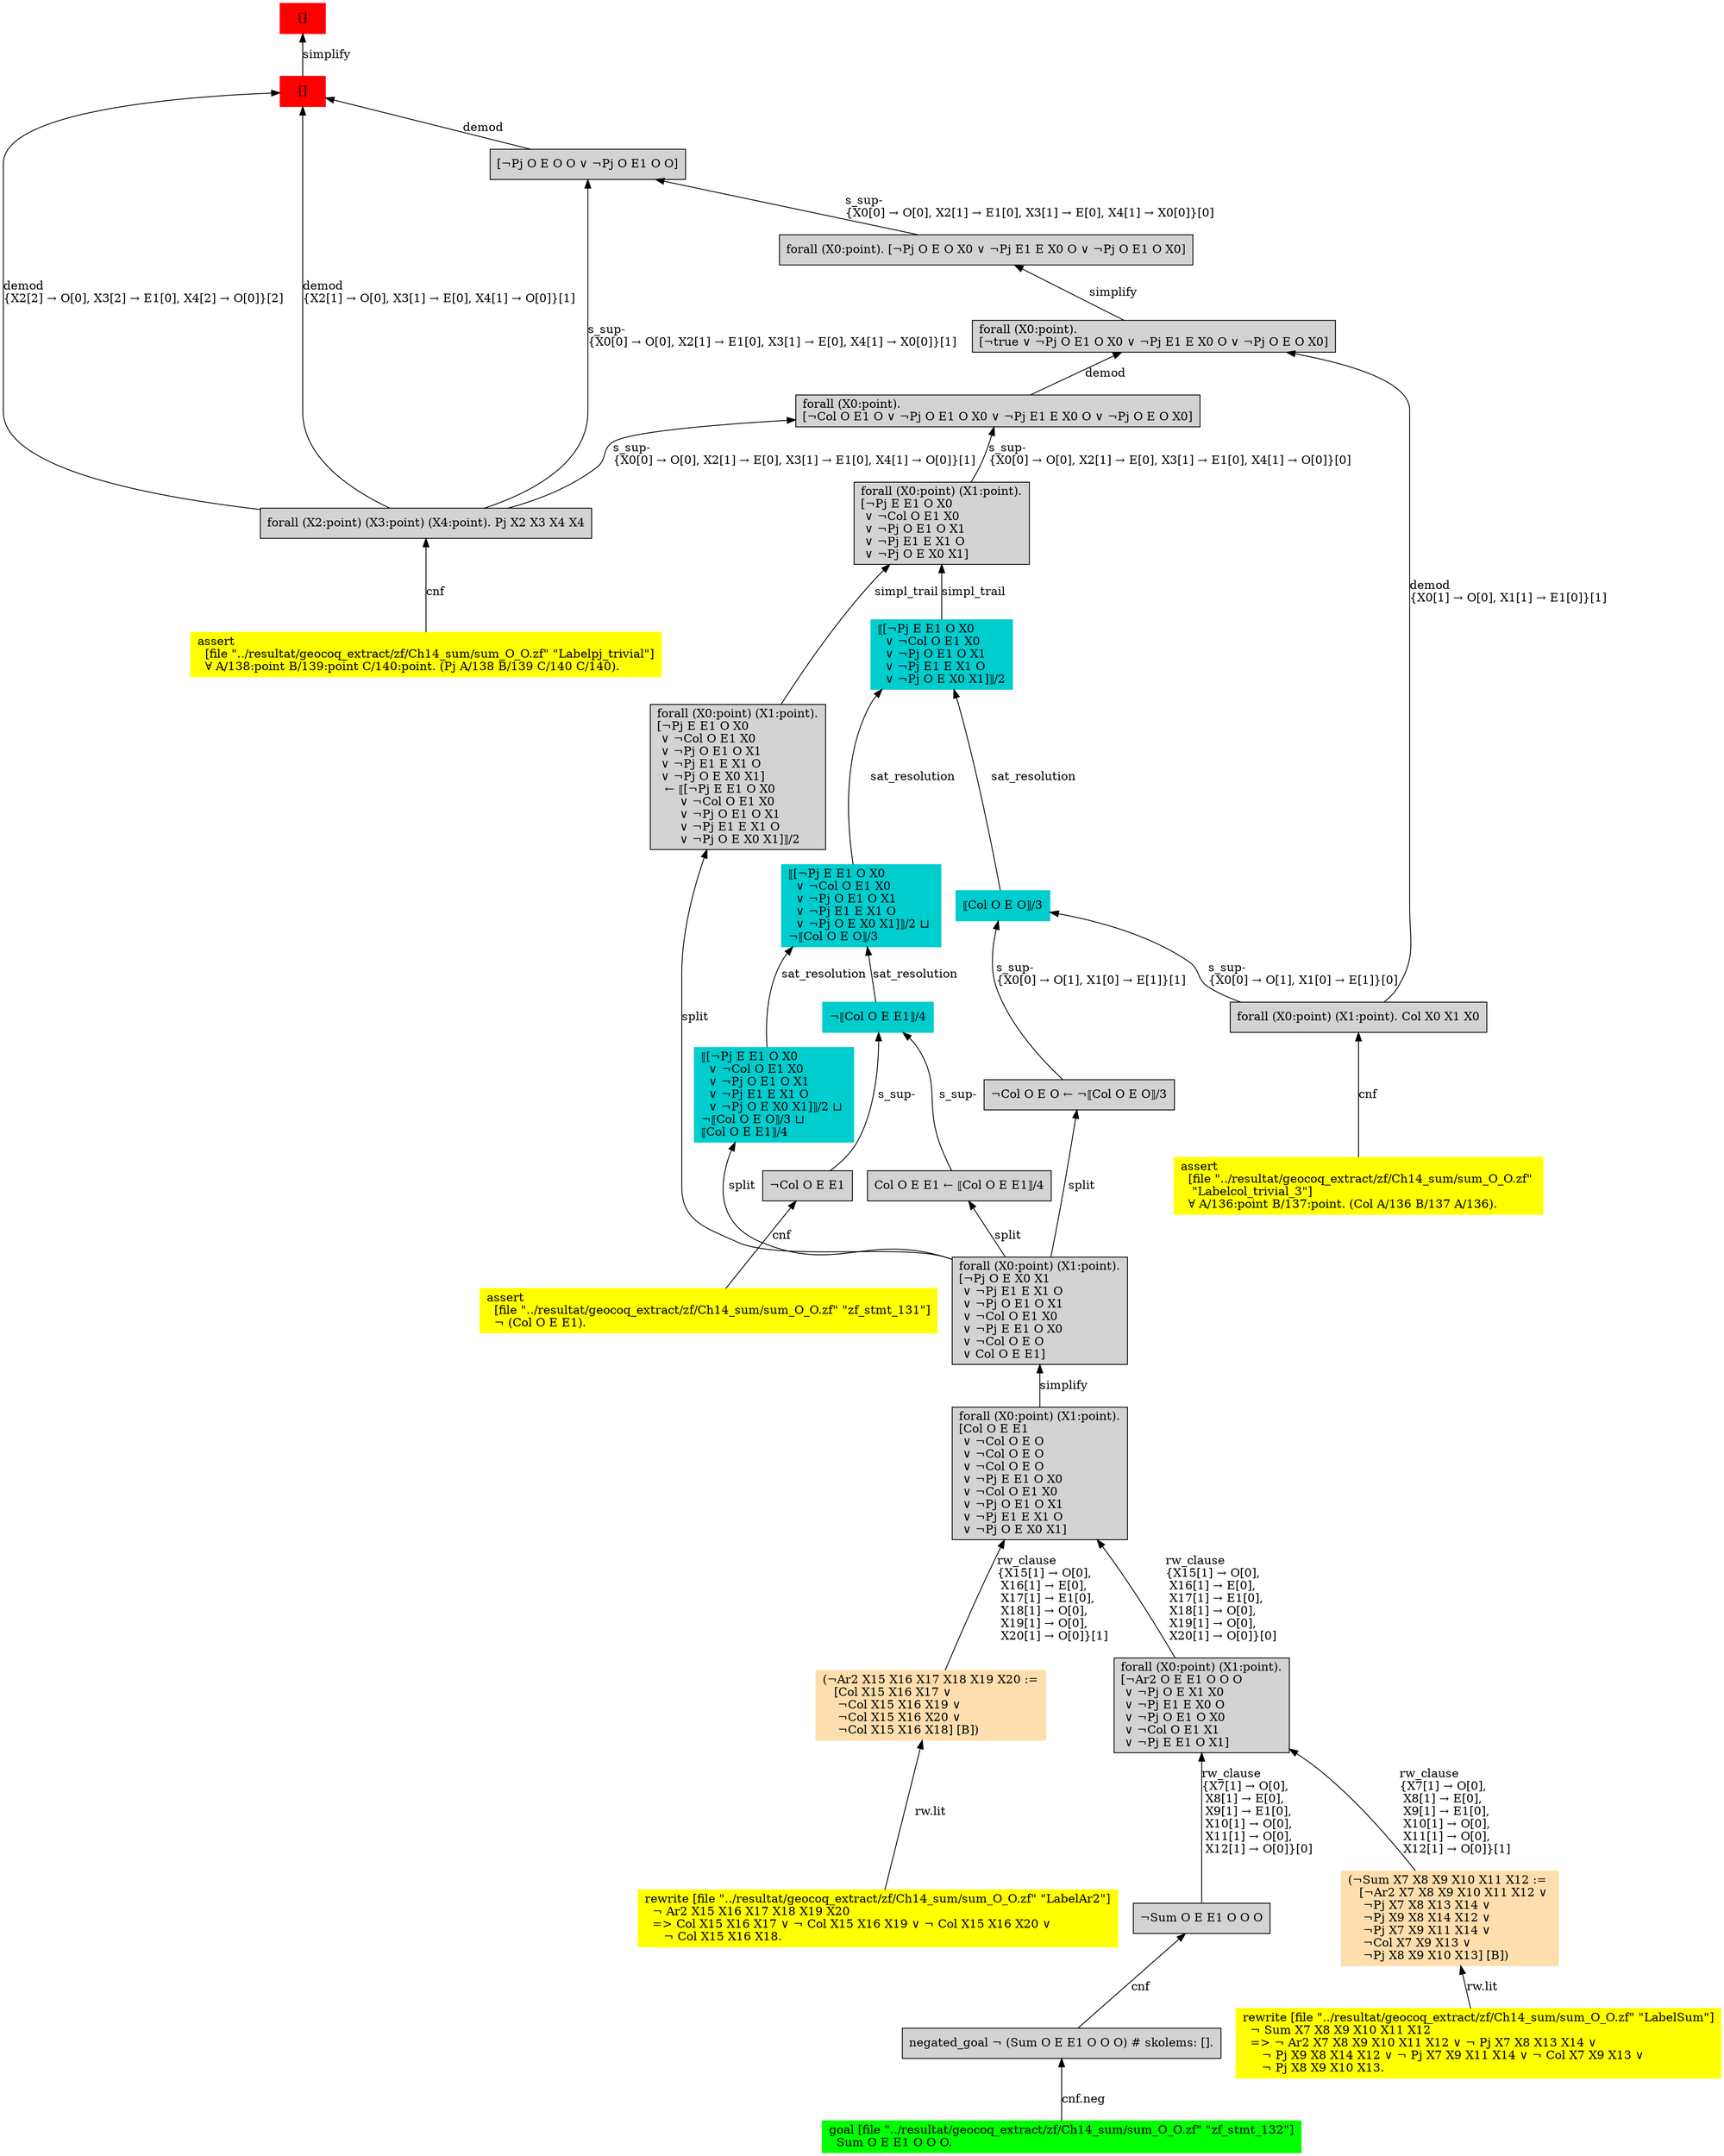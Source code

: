 digraph "unsat_graph" {
  vertex_0 [color=red, label="[]", shape=box, style=filled];
  vertex_0 -> vertex_1 [label="simplify", dir="back"];
  vertex_1 [color=red, label="[]", shape=box, style=filled];
  vertex_1 -> vertex_2 [label="demod\l\{X2[2] → O[0], X3[2] → E1[0], X4[2] → O[0]\}[2]\l", dir="back"];
  vertex_2 [shape=box, label="forall (X2:point) (X3:point) (X4:point). Pj X2 X3 X4 X4\l", style=filled];
  vertex_2 -> vertex_3 [label="cnf", dir="back"];
  vertex_3 [color=yellow, shape=box, label="assert\l  [file \"../resultat/geocoq_extract/zf/Ch14_sum/sum_O_O.zf\" \"Labelpj_trivial\"]\l  ∀ A/138:point B/139:point C/140:point. (Pj A/138 B/139 C/140 C/140).\l", style=filled];
  vertex_1 -> vertex_2 [label="demod\l\{X2[1] → O[0], X3[1] → E[0], X4[1] → O[0]\}[1]\l", dir="back"];
  vertex_1 -> vertex_4 [label="demod", dir="back"];
  vertex_4 [shape=box, label="[¬Pj O E O O ∨ ¬Pj O E1 O O]\l", style=filled];
  vertex_4 -> vertex_5 [label="s_sup-\l\{X0[0] → O[0], X2[1] → E1[0], X3[1] → E[0], X4[1] → X0[0]\}[0]\l", dir="back"];
  vertex_5 [shape=box, label="forall (X0:point). [¬Pj O E O X0 ∨ ¬Pj E1 E X0 O ∨ ¬Pj O E1 O X0]\l", style=filled];
  vertex_5 -> vertex_6 [label="simplify", dir="back"];
  vertex_6 [shape=box, label="forall (X0:point).\l[¬true ∨ ¬Pj O E1 O X0 ∨ ¬Pj E1 E X0 O ∨ ¬Pj O E O X0]\l", style=filled];
  vertex_6 -> vertex_7 [label="demod\l\{X0[1] → O[0], X1[1] → E1[0]\}[1]\l", dir="back"];
  vertex_7 [shape=box, label="forall (X0:point) (X1:point). Col X0 X1 X0\l", style=filled];
  vertex_7 -> vertex_8 [label="cnf", dir="back"];
  vertex_8 [color=yellow, shape=box, label="assert\l  [file \"../resultat/geocoq_extract/zf/Ch14_sum/sum_O_O.zf\" \l   \"Labelcol_trivial_3\"]\l  ∀ A/136:point B/137:point. (Col A/136 B/137 A/136).\l", style=filled];
  vertex_6 -> vertex_9 [label="demod", dir="back"];
  vertex_9 [shape=box, label="forall (X0:point).\l[¬Col O E1 O ∨ ¬Pj O E1 O X0 ∨ ¬Pj E1 E X0 O ∨ ¬Pj O E O X0]\l", style=filled];
  vertex_9 -> vertex_10 [label="s_sup-\l\{X0[0] → O[0], X2[1] → E[0], X3[1] → E1[0], X4[1] → O[0]\}[0]\l", dir="back"];
  vertex_10 [shape=box, label="forall (X0:point) (X1:point).\l[¬Pj E E1 O X0\l ∨ ¬Col O E1 X0\l ∨ ¬Pj O E1 O X1\l ∨ ¬Pj E1 E X1 O\l ∨ ¬Pj O E X0 X1]\l", style=filled];
  vertex_10 -> vertex_11 [label="simpl_trail", dir="back"];
  vertex_11 [color=cyan3, shape=box, label="⟦[¬Pj E E1 O X0\l  ∨ ¬Col O E1 X0\l  ∨ ¬Pj O E1 O X1\l  ∨ ¬Pj E1 E X1 O\l  ∨ ¬Pj O E X0 X1]⟧/2\l", style=filled];
  vertex_11 -> vertex_12 [label="sat_resolution", dir="back"];
  vertex_12 [color=cyan3, shape=box, label="⟦Col O E O⟧/3\l", style=filled];
  vertex_12 -> vertex_13 [label="s_sup-\l\{X0[0] → O[1], X1[0] → E[1]\}[1]\l", dir="back"];
  vertex_13 [shape=box, label="¬Col O E O ← ¬⟦Col O E O⟧/3\l", style=filled];
  vertex_13 -> vertex_14 [label="split", dir="back"];
  vertex_14 [shape=box, label="forall (X0:point) (X1:point).\l[¬Pj O E X0 X1\l ∨ ¬Pj E1 E X1 O\l ∨ ¬Pj O E1 O X1\l ∨ ¬Col O E1 X0\l ∨ ¬Pj E E1 O X0\l ∨ ¬Col O E O\l ∨ Col O E E1]\l", style=filled];
  vertex_14 -> vertex_15 [label="simplify", dir="back"];
  vertex_15 [shape=box, label="forall (X0:point) (X1:point).\l[Col O E E1\l ∨ ¬Col O E O\l ∨ ¬Col O E O\l ∨ ¬Col O E O\l ∨ ¬Pj E E1 O X0\l ∨ ¬Col O E1 X0\l ∨ ¬Pj O E1 O X1\l ∨ ¬Pj E1 E X1 O\l ∨ ¬Pj O E X0 X1]\l", style=filled];
  vertex_15 -> vertex_16 [label="rw_clause\l\{X15[1] → O[0], \l X16[1] → E[0], \l X17[1] → E1[0], \l X18[1] → O[0], \l X19[1] → O[0], \l X20[1] → O[0]\}[1]\l", dir="back"];
  vertex_16 [color=navajowhite, shape=box, label="(¬Ar2 X15 X16 X17 X18 X19 X20 :=\l   [Col X15 X16 X17 ∨ \l    ¬Col X15 X16 X19 ∨ \l    ¬Col X15 X16 X20 ∨ \l    ¬Col X15 X16 X18] [B])\l", style=filled];
  vertex_16 -> vertex_17 [label="rw.lit", dir="back"];
  vertex_17 [color=yellow, shape=box, label="rewrite [file \"../resultat/geocoq_extract/zf/Ch14_sum/sum_O_O.zf\" \"LabelAr2\"]\l  ¬ Ar2 X15 X16 X17 X18 X19 X20\l  =\> Col X15 X16 X17 ∨ ¬ Col X15 X16 X19 ∨ ¬ Col X15 X16 X20 ∨ \l     ¬ Col X15 X16 X18.\l", style=filled];
  vertex_15 -> vertex_18 [label="rw_clause\l\{X15[1] → O[0], \l X16[1] → E[0], \l X17[1] → E1[0], \l X18[1] → O[0], \l X19[1] → O[0], \l X20[1] → O[0]\}[0]\l", dir="back"];
  vertex_18 [shape=box, label="forall (X0:point) (X1:point).\l[¬Ar2 O E E1 O O O\l ∨ ¬Pj O E X1 X0\l ∨ ¬Pj E1 E X0 O\l ∨ ¬Pj O E1 O X0\l ∨ ¬Col O E1 X1\l ∨ ¬Pj E E1 O X1]\l", style=filled];
  vertex_18 -> vertex_19 [label="rw_clause\l\{X7[1] → O[0], \l X8[1] → E[0], \l X9[1] → E1[0], \l X10[1] → O[0], \l X11[1] → O[0], \l X12[1] → O[0]\}[1]\l", dir="back"];
  vertex_19 [color=navajowhite, shape=box, label="(¬Sum X7 X8 X9 X10 X11 X12 :=\l   [¬Ar2 X7 X8 X9 X10 X11 X12 ∨ \l    ¬Pj X7 X8 X13 X14 ∨ \l    ¬Pj X9 X8 X14 X12 ∨ \l    ¬Pj X7 X9 X11 X14 ∨ \l    ¬Col X7 X9 X13 ∨ \l    ¬Pj X8 X9 X10 X13] [B])\l", style=filled];
  vertex_19 -> vertex_20 [label="rw.lit", dir="back"];
  vertex_20 [color=yellow, shape=box, label="rewrite [file \"../resultat/geocoq_extract/zf/Ch14_sum/sum_O_O.zf\" \"LabelSum\"]\l  ¬ Sum X7 X8 X9 X10 X11 X12\l  =\> ¬ Ar2 X7 X8 X9 X10 X11 X12 ∨ ¬ Pj X7 X8 X13 X14 ∨ \l     ¬ Pj X9 X8 X14 X12 ∨ ¬ Pj X7 X9 X11 X14 ∨ ¬ Col X7 X9 X13 ∨ \l     ¬ Pj X8 X9 X10 X13.\l", style=filled];
  vertex_18 -> vertex_21 [label="rw_clause\l\{X7[1] → O[0], \l X8[1] → E[0], \l X9[1] → E1[0], \l X10[1] → O[0], \l X11[1] → O[0], \l X12[1] → O[0]\}[0]\l", dir="back"];
  vertex_21 [shape=box, label="¬Sum O E E1 O O O\l", style=filled];
  vertex_21 -> vertex_22 [label="cnf", dir="back"];
  vertex_22 [shape=box, label="negated_goal ¬ (Sum O E E1 O O O) # skolems: [].\l", style=filled];
  vertex_22 -> vertex_23 [label="cnf.neg", dir="back"];
  vertex_23 [color=green, shape=box, label="goal [file \"../resultat/geocoq_extract/zf/Ch14_sum/sum_O_O.zf\" \"zf_stmt_132\"]\l  Sum O E E1 O O O.\l", style=filled];
  vertex_12 -> vertex_7 [label="s_sup-\l\{X0[0] → O[1], X1[0] → E[1]\}[0]\l", dir="back"];
  vertex_11 -> vertex_24 [label="sat_resolution", dir="back"];
  vertex_24 [color=cyan3, shape=box, label="⟦[¬Pj E E1 O X0\l  ∨ ¬Col O E1 X0\l  ∨ ¬Pj O E1 O X1\l  ∨ ¬Pj E1 E X1 O\l  ∨ ¬Pj O E X0 X1]⟧/2 ⊔ \l¬⟦Col O E O⟧/3\l", style=filled];
  vertex_24 -> vertex_25 [label="sat_resolution", dir="back"];
  vertex_25 [color=cyan3, shape=box, label="¬⟦Col O E E1⟧/4\l", style=filled];
  vertex_25 -> vertex_26 [label="s_sup-\l", dir="back"];
  vertex_26 [shape=box, label="¬Col O E E1\l", style=filled];
  vertex_26 -> vertex_27 [label="cnf", dir="back"];
  vertex_27 [color=yellow, shape=box, label="assert\l  [file \"../resultat/geocoq_extract/zf/Ch14_sum/sum_O_O.zf\" \"zf_stmt_131\"]\l  ¬ (Col O E E1).\l", style=filled];
  vertex_25 -> vertex_28 [label="s_sup-\l", dir="back"];
  vertex_28 [shape=box, label="Col O E E1 ← ⟦Col O E E1⟧/4\l", style=filled];
  vertex_28 -> vertex_14 [label="split", dir="back"];
  vertex_24 -> vertex_29 [label="sat_resolution", dir="back"];
  vertex_29 [color=cyan3, shape=box, label="⟦[¬Pj E E1 O X0\l  ∨ ¬Col O E1 X0\l  ∨ ¬Pj O E1 O X1\l  ∨ ¬Pj E1 E X1 O\l  ∨ ¬Pj O E X0 X1]⟧/2 ⊔ \l¬⟦Col O E O⟧/3 ⊔ \l⟦Col O E E1⟧/4\l", style=filled];
  vertex_29 -> vertex_14 [label="split", dir="back"];
  vertex_10 -> vertex_30 [label="simpl_trail", dir="back"];
  vertex_30 [shape=box, label="forall (X0:point) (X1:point).\l[¬Pj E E1 O X0\l ∨ ¬Col O E1 X0\l ∨ ¬Pj O E1 O X1\l ∨ ¬Pj E1 E X1 O\l ∨ ¬Pj O E X0 X1]\l  ← ⟦[¬Pj E E1 O X0\l      ∨ ¬Col O E1 X0\l      ∨ ¬Pj O E1 O X1\l      ∨ ¬Pj E1 E X1 O\l      ∨ ¬Pj O E X0 X1]⟧/2\l", style=filled];
  vertex_30 -> vertex_14 [label="split", dir="back"];
  vertex_9 -> vertex_2 [label="s_sup-\l\{X0[0] → O[0], X2[1] → E[0], X3[1] → E1[0], X4[1] → O[0]\}[1]\l", dir="back"];
  vertex_4 -> vertex_2 [label="s_sup-\l\{X0[0] → O[0], X2[1] → E1[0], X3[1] → E[0], X4[1] → X0[0]\}[1]\l", dir="back"];
  }


